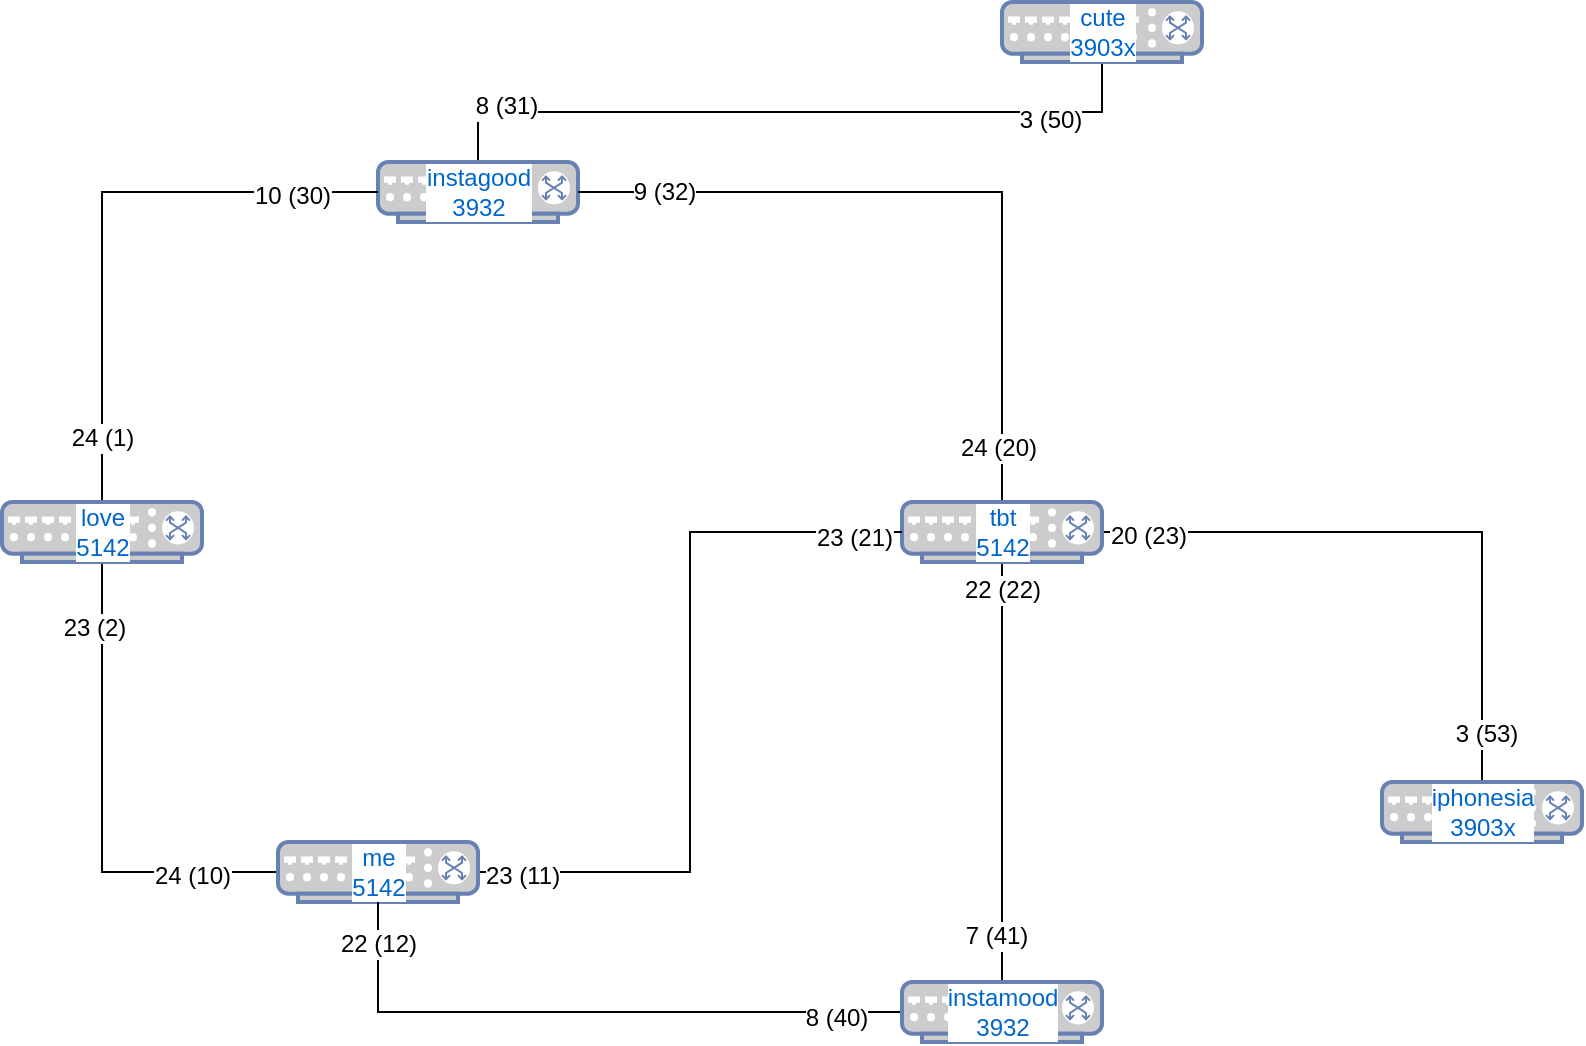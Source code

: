 <mxfile version="10.5.5" type="github"><diagram name="Page-1" id="80d4a630-b321-0f5e-ff81-c5a36ef4752d"><mxGraphModel dx="1398" dy="723" grid="1" gridSize="10" guides="1" tooltips="1" connect="1" arrows="1" fold="1" page="1" pageScale="1" pageWidth="1100" pageHeight="850" background="#ffffff" math="0" shadow="0"><root><mxCell id="0"/><mxCell id="1" parent="0"/><mxCell id="FjqCn2MFzd-44nxpsmZq-16" style="edgeStyle=orthogonalEdgeStyle;rounded=0;orthogonalLoop=1;jettySize=auto;html=1;exitX=0.5;exitY=0;exitDx=0;exitDy=0;exitPerimeter=0;endArrow=none;endFill=0;" parent="1" source="FjqCn2MFzd-44nxpsmZq-1" target="FjqCn2MFzd-44nxpsmZq-3" edge="1"><mxGeometry relative="1" as="geometry"/></mxCell><mxCell id="FjqCn2MFzd-44nxpsmZq-32" value="3 (50)" style="text;html=1;resizable=0;points=[];align=center;verticalAlign=middle;labelBackgroundColor=#ffffff;" parent="FjqCn2MFzd-44nxpsmZq-16" vertex="1" connectable="0"><mxGeometry x="0.715" y="-4" relative="1" as="geometry"><mxPoint as="offset"/></mxGeometry></mxCell><mxCell id="FjqCn2MFzd-44nxpsmZq-34" value="8 (31)" style="text;html=1;resizable=0;points=[];align=center;verticalAlign=middle;labelBackgroundColor=#ffffff;" parent="FjqCn2MFzd-44nxpsmZq-16" vertex="1" connectable="0"><mxGeometry x="-0.881" y="-7" relative="1" as="geometry"><mxPoint x="7" y="-7" as="offset"/></mxGeometry></mxCell><mxCell id="FjqCn2MFzd-44nxpsmZq-1" value="instagood&lt;br&gt;3932&lt;br&gt;" style="fontColor=#0066CC;verticalAlign=middle;verticalLabelPosition=middle;labelPosition=center;align=center;html=1;outlineConnect=0;fillColor=#CCCCCC;strokeColor=#6881B3;gradientColor=none;gradientDirection=north;strokeWidth=2;shape=mxgraph.networks.switch;labelBackgroundColor=#ffffff;labelBorderColor=none;" parent="1" vertex="1"><mxGeometry x="398" y="190" width="100" height="30" as="geometry"/></mxCell><mxCell id="FjqCn2MFzd-44nxpsmZq-12" style="edgeStyle=orthogonalEdgeStyle;rounded=0;orthogonalLoop=1;jettySize=auto;html=1;exitX=0.5;exitY=0;exitDx=0;exitDy=0;exitPerimeter=0;entryX=1;entryY=0.5;entryDx=0;entryDy=0;entryPerimeter=0;endArrow=none;endFill=0;" parent="1" source="FjqCn2MFzd-44nxpsmZq-2" target="FjqCn2MFzd-44nxpsmZq-1" edge="1"><mxGeometry relative="1" as="geometry"/></mxCell><mxCell id="FjqCn2MFzd-44nxpsmZq-17" value="9 (32)" style="text;html=1;resizable=0;points=[];align=center;verticalAlign=middle;labelBackgroundColor=#ffffff;" parent="FjqCn2MFzd-44nxpsmZq-12" vertex="1" connectable="0"><mxGeometry x="0.766" relative="1" as="geometry"><mxPoint as="offset"/></mxGeometry></mxCell><mxCell id="FjqCn2MFzd-44nxpsmZq-18" value="24 (20)" style="text;html=1;resizable=0;points=[];align=center;verticalAlign=middle;labelBackgroundColor=#ffffff;" parent="FjqCn2MFzd-44nxpsmZq-12" vertex="1" connectable="0"><mxGeometry x="-0.853" y="2" relative="1" as="geometry"><mxPoint as="offset"/></mxGeometry></mxCell><mxCell id="FjqCn2MFzd-44nxpsmZq-13" style="edgeStyle=orthogonalEdgeStyle;rounded=0;orthogonalLoop=1;jettySize=auto;html=1;exitX=0.5;exitY=1;exitDx=0;exitDy=0;exitPerimeter=0;entryX=0.5;entryY=0;entryDx=0;entryDy=0;entryPerimeter=0;endArrow=none;endFill=0;" parent="1" source="FjqCn2MFzd-44nxpsmZq-2" target="FjqCn2MFzd-44nxpsmZq-6" edge="1"><mxGeometry relative="1" as="geometry"/></mxCell><mxCell id="FjqCn2MFzd-44nxpsmZq-28" value="22 (22)" style="text;html=1;resizable=0;points=[];align=center;verticalAlign=middle;labelBackgroundColor=#ffffff;" parent="FjqCn2MFzd-44nxpsmZq-13" vertex="1" connectable="0"><mxGeometry x="-0.867" relative="1" as="geometry"><mxPoint as="offset"/></mxGeometry></mxCell><mxCell id="FjqCn2MFzd-44nxpsmZq-29" value="7 (41)" style="text;html=1;resizable=0;points=[];align=center;verticalAlign=middle;labelBackgroundColor=#ffffff;" parent="FjqCn2MFzd-44nxpsmZq-13" vertex="1" connectable="0"><mxGeometry x="0.781" y="-3" relative="1" as="geometry"><mxPoint as="offset"/></mxGeometry></mxCell><mxCell id="FjqCn2MFzd-44nxpsmZq-15" style="edgeStyle=orthogonalEdgeStyle;rounded=0;orthogonalLoop=1;jettySize=auto;html=1;exitX=1;exitY=0.5;exitDx=0;exitDy=0;exitPerimeter=0;entryX=0.5;entryY=0;entryDx=0;entryDy=0;entryPerimeter=0;endArrow=none;endFill=0;" parent="1" source="FjqCn2MFzd-44nxpsmZq-2" target="FjqCn2MFzd-44nxpsmZq-7" edge="1"><mxGeometry relative="1" as="geometry"/></mxCell><mxCell id="FjqCn2MFzd-44nxpsmZq-30" value="20 (23)" style="text;html=1;resizable=0;points=[];align=center;verticalAlign=middle;labelBackgroundColor=#ffffff;" parent="FjqCn2MFzd-44nxpsmZq-15" vertex="1" connectable="0"><mxGeometry x="-0.854" y="-2" relative="1" as="geometry"><mxPoint as="offset"/></mxGeometry></mxCell><mxCell id="FjqCn2MFzd-44nxpsmZq-31" value="3 (53)" style="text;html=1;resizable=0;points=[];align=center;verticalAlign=middle;labelBackgroundColor=#ffffff;" parent="FjqCn2MFzd-44nxpsmZq-15" vertex="1" connectable="0"><mxGeometry x="0.848" y="2" relative="1" as="geometry"><mxPoint as="offset"/></mxGeometry></mxCell><mxCell id="FjqCn2MFzd-44nxpsmZq-2" value="tbt&lt;br&gt;5142&lt;br&gt;" style="fontColor=#0066CC;verticalAlign=middle;verticalLabelPosition=middle;labelPosition=center;align=center;html=1;outlineConnect=0;fillColor=#CCCCCC;strokeColor=#6881B3;gradientColor=none;gradientDirection=north;strokeWidth=2;shape=mxgraph.networks.switch;labelBackgroundColor=#ffffff;" parent="1" vertex="1"><mxGeometry x="660" y="360" width="100" height="30" as="geometry"/></mxCell><mxCell id="FjqCn2MFzd-44nxpsmZq-3" value="cute&lt;br&gt;3903x&lt;br&gt;" style="fontColor=#0066CC;verticalAlign=middle;verticalLabelPosition=middle;labelPosition=center;align=center;html=1;outlineConnect=0;fillColor=#CCCCCC;strokeColor=#6881B3;gradientColor=none;gradientDirection=north;strokeWidth=2;shape=mxgraph.networks.switch;labelBackgroundColor=#ffffff;" parent="1" vertex="1"><mxGeometry x="710" y="110" width="100" height="30" as="geometry"/></mxCell><mxCell id="FjqCn2MFzd-44nxpsmZq-9" style="edgeStyle=orthogonalEdgeStyle;rounded=0;orthogonalLoop=1;jettySize=auto;html=1;entryX=0;entryY=0.5;entryDx=0;entryDy=0;entryPerimeter=0;exitX=0.5;exitY=0;exitDx=0;exitDy=0;exitPerimeter=0;endArrow=none;endFill=0;" parent="1" source="FjqCn2MFzd-44nxpsmZq-4" target="FjqCn2MFzd-44nxpsmZq-1" edge="1"><mxGeometry relative="1" as="geometry"/></mxCell><mxCell id="FjqCn2MFzd-44nxpsmZq-19" value="10 (30)&lt;br&gt;" style="text;html=1;resizable=0;points=[];align=center;verticalAlign=middle;labelBackgroundColor=#ffffff;" parent="FjqCn2MFzd-44nxpsmZq-9" vertex="1" connectable="0"><mxGeometry x="0.707" y="-2" relative="1" as="geometry"><mxPoint as="offset"/></mxGeometry></mxCell><mxCell id="FjqCn2MFzd-44nxpsmZq-20" value="24 (1)" style="text;html=1;resizable=0;points=[];align=center;verticalAlign=middle;labelBackgroundColor=#ffffff;" parent="FjqCn2MFzd-44nxpsmZq-9" vertex="1" connectable="0"><mxGeometry x="-0.782" relative="1" as="geometry"><mxPoint as="offset"/></mxGeometry></mxCell><mxCell id="FjqCn2MFzd-44nxpsmZq-10" style="edgeStyle=orthogonalEdgeStyle;rounded=0;orthogonalLoop=1;jettySize=auto;html=1;entryX=0;entryY=0.5;entryDx=0;entryDy=0;entryPerimeter=0;exitX=0.5;exitY=1;exitDx=0;exitDy=0;exitPerimeter=0;endArrow=none;endFill=0;" parent="1" source="FjqCn2MFzd-44nxpsmZq-4" target="FjqCn2MFzd-44nxpsmZq-5" edge="1"><mxGeometry relative="1" as="geometry"/></mxCell><mxCell id="FjqCn2MFzd-44nxpsmZq-22" value="23 (2)" style="text;html=1;resizable=0;points=[];align=center;verticalAlign=middle;labelBackgroundColor=#ffffff;" parent="FjqCn2MFzd-44nxpsmZq-10" vertex="1" connectable="0"><mxGeometry x="-0.728" y="-4" relative="1" as="geometry"><mxPoint as="offset"/></mxGeometry></mxCell><mxCell id="FjqCn2MFzd-44nxpsmZq-23" value="24 (10)" style="text;html=1;resizable=0;points=[];align=center;verticalAlign=middle;labelBackgroundColor=#ffffff;" parent="FjqCn2MFzd-44nxpsmZq-10" vertex="1" connectable="0"><mxGeometry x="0.646" y="-2" relative="1" as="geometry"><mxPoint as="offset"/></mxGeometry></mxCell><mxCell id="FjqCn2MFzd-44nxpsmZq-4" value="love&lt;br&gt;5142" style="fontColor=#0066CC;verticalAlign=middle;verticalLabelPosition=middle;labelPosition=center;align=center;html=1;outlineConnect=0;fillColor=#CCCCCC;strokeColor=#6881B3;gradientColor=none;gradientDirection=north;strokeWidth=2;shape=mxgraph.networks.switch;labelBackgroundColor=#ffffff;" parent="1" vertex="1"><mxGeometry x="210" y="360" width="100" height="30" as="geometry"/></mxCell><mxCell id="FjqCn2MFzd-44nxpsmZq-11" style="edgeStyle=orthogonalEdgeStyle;rounded=0;orthogonalLoop=1;jettySize=auto;html=1;exitX=1;exitY=0.5;exitDx=0;exitDy=0;exitPerimeter=0;entryX=0;entryY=0.5;entryDx=0;entryDy=0;entryPerimeter=0;endArrow=none;endFill=0;" parent="1" source="FjqCn2MFzd-44nxpsmZq-5" target="FjqCn2MFzd-44nxpsmZq-2" edge="1"><mxGeometry relative="1" as="geometry"/></mxCell><mxCell id="FjqCn2MFzd-44nxpsmZq-24" value="23 (11)" style="text;html=1;resizable=0;points=[];align=center;verticalAlign=middle;labelBackgroundColor=#ffffff;" parent="FjqCn2MFzd-44nxpsmZq-11" vertex="1" connectable="0"><mxGeometry x="-0.885" y="-2" relative="1" as="geometry"><mxPoint as="offset"/></mxGeometry></mxCell><mxCell id="FjqCn2MFzd-44nxpsmZq-25" value="23 (21)" style="text;html=1;resizable=0;points=[];align=center;verticalAlign=middle;labelBackgroundColor=#ffffff;" parent="FjqCn2MFzd-44nxpsmZq-11" vertex="1" connectable="0"><mxGeometry x="0.874" y="-3" relative="1" as="geometry"><mxPoint as="offset"/></mxGeometry></mxCell><mxCell id="FjqCn2MFzd-44nxpsmZq-5" value="me&lt;br&gt;5142&lt;br&gt;" style="fontColor=#0066CC;verticalAlign=middle;verticalLabelPosition=middle;labelPosition=center;align=center;html=1;outlineConnect=0;fillColor=#CCCCCC;strokeColor=#6881B3;gradientColor=none;gradientDirection=north;strokeWidth=2;shape=mxgraph.networks.switch;labelBackgroundColor=#ffffff;" parent="1" vertex="1"><mxGeometry x="348" y="530" width="100" height="30" as="geometry"/></mxCell><mxCell id="FjqCn2MFzd-44nxpsmZq-14" style="edgeStyle=orthogonalEdgeStyle;rounded=0;orthogonalLoop=1;jettySize=auto;html=1;exitX=0;exitY=0.5;exitDx=0;exitDy=0;exitPerimeter=0;entryX=0.5;entryY=1;entryDx=0;entryDy=0;entryPerimeter=0;endArrow=none;endFill=0;" parent="1" source="FjqCn2MFzd-44nxpsmZq-6" target="FjqCn2MFzd-44nxpsmZq-5" edge="1"><mxGeometry relative="1" as="geometry"/></mxCell><mxCell id="FjqCn2MFzd-44nxpsmZq-26" value="22 (12)" style="text;html=1;resizable=0;points=[];align=center;verticalAlign=middle;labelBackgroundColor=#ffffff;" parent="FjqCn2MFzd-44nxpsmZq-14" vertex="1" connectable="0"><mxGeometry x="0.868" relative="1" as="geometry"><mxPoint as="offset"/></mxGeometry></mxCell><mxCell id="FjqCn2MFzd-44nxpsmZq-27" value="8 (40)" style="text;html=1;resizable=0;points=[];align=center;verticalAlign=middle;labelBackgroundColor=#ffffff;" parent="FjqCn2MFzd-44nxpsmZq-14" vertex="1" connectable="0"><mxGeometry x="-0.792" y="3" relative="1" as="geometry"><mxPoint as="offset"/></mxGeometry></mxCell><mxCell id="FjqCn2MFzd-44nxpsmZq-6" value="instamood&lt;br&gt;3932&lt;br&gt;" style="fontColor=#0066CC;verticalAlign=middle;verticalLabelPosition=middle;labelPosition=center;align=center;html=1;outlineConnect=0;fillColor=#CCCCCC;strokeColor=#6881B3;gradientColor=none;gradientDirection=north;strokeWidth=2;shape=mxgraph.networks.switch;labelBackgroundColor=#ffffff;" parent="1" vertex="1"><mxGeometry x="660" y="600" width="100" height="30" as="geometry"/></mxCell><mxCell id="FjqCn2MFzd-44nxpsmZq-7" value="iphonesia&lt;br&gt;3903x&lt;br&gt;" style="fontColor=#0066CC;verticalAlign=middle;verticalLabelPosition=middle;labelPosition=center;align=center;html=1;outlineConnect=0;fillColor=#CCCCCC;strokeColor=#6881B3;gradientColor=none;gradientDirection=north;strokeWidth=2;shape=mxgraph.networks.switch;labelBackgroundColor=#ffffff;" parent="1" vertex="1"><mxGeometry x="900" y="500" width="100" height="30" as="geometry"/></mxCell></root></mxGraphModel></diagram></mxfile>